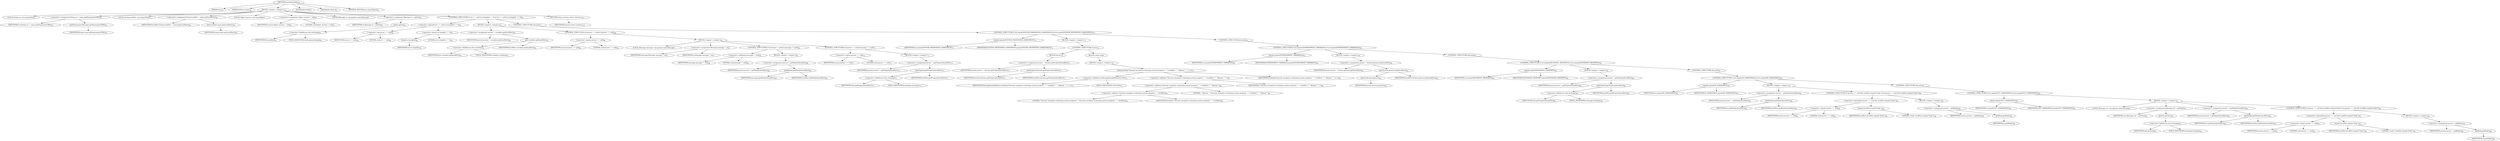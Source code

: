 digraph "resolveVariable" {  
"50" [label = <(METHOD,resolveVariable)<SUB>58</SUB>> ]
"51" [label = <(PARAM,this)<SUB>58</SUB>> ]
"52" [label = <(PARAM,QName name)<SUB>58</SUB>> ]
"53" [label = <(BLOCK,&lt;empty&gt;,&lt;empty&gt;)<SUB>58</SUB>> ]
"54" [label = <(LOCAL,String uri: java.lang.String)> ]
"55" [label = <(&lt;operator&gt;.assignment,String uri = name.getNamespaceURI())<SUB>59</SUB>> ]
"56" [label = <(IDENTIFIER,uri,String uri = name.getNamespaceURI())<SUB>59</SUB>> ]
"57" [label = <(getNamespaceURI,name.getNamespaceURI())<SUB>59</SUB>> ]
"58" [label = <(IDENTIFIER,name,name.getNamespaceURI())<SUB>59</SUB>> ]
"59" [label = <(LOCAL,String localPart: java.lang.String)> ]
"60" [label = <(&lt;operator&gt;.assignment,String localPart = name.getLocalPart())<SUB>60</SUB>> ]
"61" [label = <(IDENTIFIER,localPart,String localPart = name.getLocalPart())<SUB>60</SUB>> ]
"62" [label = <(getLocalPart,name.getLocalPart())<SUB>60</SUB>> ]
"63" [label = <(IDENTIFIER,name,name.getLocalPart())<SUB>60</SUB>> ]
"64" [label = <(LOCAL,Object answer: java.lang.Object)> ]
"65" [label = <(&lt;operator&gt;.assignment,Object answer = null)<SUB>61</SUB>> ]
"66" [label = <(IDENTIFIER,answer,Object answer = null)<SUB>61</SUB>> ]
"67" [label = <(LITERAL,null,Object answer = null)<SUB>61</SUB>> ]
"68" [label = <(LOCAL,Message in: org.apache.camel.Message)> ]
"69" [label = <(&lt;operator&gt;.assignment,Message in = getIn())<SUB>63</SUB>> ]
"70" [label = <(IDENTIFIER,in,Message in = getIn())<SUB>63</SUB>> ]
"71" [label = <(getIn,getIn())<SUB>63</SUB>> ]
"72" [label = <(&lt;operator&gt;.fieldAccess,this.exchange)<SUB>63</SUB>> ]
"73" [label = <(IDENTIFIER,this,getIn())<SUB>63</SUB>> ]
"74" [label = <(FIELD_IDENTIFIER,exchange,exchange)<SUB>63</SUB>> ]
"75" [label = <(CONTROL_STRUCTURE,if (uri == null || uri.length() == 0),if (uri == null || uri.length() == 0))<SUB>64</SUB>> ]
"76" [label = <(&lt;operator&gt;.logicalOr,uri == null || uri.length() == 0)<SUB>64</SUB>> ]
"77" [label = <(&lt;operator&gt;.equals,uri == null)<SUB>64</SUB>> ]
"78" [label = <(IDENTIFIER,uri,uri == null)<SUB>64</SUB>> ]
"79" [label = <(LITERAL,null,uri == null)<SUB>64</SUB>> ]
"80" [label = <(&lt;operator&gt;.equals,uri.length() == 0)<SUB>64</SUB>> ]
"81" [label = <(length,uri.length())<SUB>64</SUB>> ]
"82" [label = <(IDENTIFIER,uri,uri.length())<SUB>64</SUB>> ]
"83" [label = <(LITERAL,0,uri.length() == 0)<SUB>64</SUB>> ]
"84" [label = <(BLOCK,&lt;empty&gt;,&lt;empty&gt;)<SUB>64</SUB>> ]
"85" [label = <(&lt;operator&gt;.assignment,answer = variables.get(localPart))<SUB>65</SUB>> ]
"86" [label = <(IDENTIFIER,answer,answer = variables.get(localPart))<SUB>65</SUB>> ]
"87" [label = <(get,variables.get(localPart))<SUB>65</SUB>> ]
"88" [label = <(&lt;operator&gt;.fieldAccess,this.variables)<SUB>65</SUB>> ]
"89" [label = <(IDENTIFIER,this,variables.get(localPart))<SUB>65</SUB>> ]
"90" [label = <(FIELD_IDENTIFIER,variables,variables)<SUB>65</SUB>> ]
"91" [label = <(IDENTIFIER,localPart,variables.get(localPart))<SUB>65</SUB>> ]
"92" [label = <(CONTROL_STRUCTURE,if (answer == null),if (answer == null))<SUB>66</SUB>> ]
"93" [label = <(&lt;operator&gt;.equals,answer == null)<SUB>66</SUB>> ]
"94" [label = <(IDENTIFIER,answer,answer == null)<SUB>66</SUB>> ]
"95" [label = <(LITERAL,null,answer == null)<SUB>66</SUB>> ]
"96" [label = <(BLOCK,&lt;empty&gt;,&lt;empty&gt;)<SUB>66</SUB>> ]
"97" [label = <(LOCAL,Message message: org.apache.camel.Message)> ]
"98" [label = <(&lt;operator&gt;.assignment,Message message = in)<SUB>67</SUB>> ]
"99" [label = <(IDENTIFIER,message,Message message = in)<SUB>67</SUB>> ]
"100" [label = <(IDENTIFIER,in,Message message = in)<SUB>67</SUB>> ]
"101" [label = <(CONTROL_STRUCTURE,if (message != null),if (message != null))<SUB>68</SUB>> ]
"102" [label = <(&lt;operator&gt;.notEquals,message != null)<SUB>68</SUB>> ]
"103" [label = <(IDENTIFIER,message,message != null)<SUB>68</SUB>> ]
"104" [label = <(LITERAL,null,message != null)<SUB>68</SUB>> ]
"105" [label = <(BLOCK,&lt;empty&gt;,&lt;empty&gt;)<SUB>68</SUB>> ]
"106" [label = <(&lt;operator&gt;.assignment,answer = getHeader(localPart))<SUB>69</SUB>> ]
"107" [label = <(IDENTIFIER,answer,answer = getHeader(localPart))<SUB>69</SUB>> ]
"108" [label = <(getHeader,getHeader(localPart))<SUB>69</SUB>> ]
"109" [label = <(IDENTIFIER,message,getHeader(localPart))<SUB>69</SUB>> ]
"110" [label = <(IDENTIFIER,localPart,getHeader(localPart))<SUB>69</SUB>> ]
"111" [label = <(CONTROL_STRUCTURE,if (answer == null),if (answer == null))<SUB>71</SUB>> ]
"112" [label = <(&lt;operator&gt;.equals,answer == null)<SUB>71</SUB>> ]
"113" [label = <(IDENTIFIER,answer,answer == null)<SUB>71</SUB>> ]
"114" [label = <(LITERAL,null,answer == null)<SUB>71</SUB>> ]
"115" [label = <(BLOCK,&lt;empty&gt;,&lt;empty&gt;)<SUB>71</SUB>> ]
"116" [label = <(&lt;operator&gt;.assignment,answer = getProperty(localPart))<SUB>72</SUB>> ]
"117" [label = <(IDENTIFIER,answer,answer = getProperty(localPart))<SUB>72</SUB>> ]
"118" [label = <(getProperty,getProperty(localPart))<SUB>72</SUB>> ]
"119" [label = <(&lt;operator&gt;.fieldAccess,this.exchange)<SUB>72</SUB>> ]
"120" [label = <(IDENTIFIER,this,getProperty(localPart))<SUB>72</SUB>> ]
"121" [label = <(FIELD_IDENTIFIER,exchange,exchange)<SUB>72</SUB>> ]
"122" [label = <(IDENTIFIER,localPart,getProperty(localPart))<SUB>72</SUB>> ]
"123" [label = <(CONTROL_STRUCTURE,else,else)<SUB>75</SUB>> ]
"124" [label = <(CONTROL_STRUCTURE,if (uri.equals(SYSTEM_PROPERTIES_NAMESPACE)),if (uri.equals(SYSTEM_PROPERTIES_NAMESPACE)))<SUB>75</SUB>> ]
"125" [label = <(equals,equals(SYSTEM_PROPERTIES_NAMESPACE))<SUB>75</SUB>> ]
"126" [label = <(IDENTIFIER,uri,equals(SYSTEM_PROPERTIES_NAMESPACE))<SUB>75</SUB>> ]
"127" [label = <(IDENTIFIER,SYSTEM_PROPERTIES_NAMESPACE,equals(SYSTEM_PROPERTIES_NAMESPACE))<SUB>75</SUB>> ]
"128" [label = <(BLOCK,&lt;empty&gt;,&lt;empty&gt;)<SUB>75</SUB>> ]
"129" [label = <(CONTROL_STRUCTURE,try,try)<SUB>76</SUB>> ]
"130" [label = <(BLOCK,try,try)<SUB>76</SUB>> ]
"131" [label = <(&lt;operator&gt;.assignment,answer = System.getProperty(localPart))<SUB>77</SUB>> ]
"132" [label = <(IDENTIFIER,answer,answer = System.getProperty(localPart))<SUB>77</SUB>> ]
"133" [label = <(getProperty,System.getProperty(localPart))<SUB>77</SUB>> ]
"134" [label = <(IDENTIFIER,System,System.getProperty(localPart))<SUB>77</SUB>> ]
"135" [label = <(IDENTIFIER,localPart,System.getProperty(localPart))<SUB>77</SUB>> ]
"136" [label = <(BLOCK,catch,catch)> ]
"137" [label = <(BLOCK,&lt;empty&gt;,&lt;empty&gt;)<SUB>78</SUB>> ]
"138" [label = <(debug,debug(&quot;Security exception evaluating system property: &quot; + localPart + &quot;. Reason: &quot; + e, e))<SUB>79</SUB>> ]
"139" [label = <(&lt;operator&gt;.fieldAccess,MessageVariableResolver.LOG)<SUB>79</SUB>> ]
"140" [label = <(IDENTIFIER,MessageVariableResolver,debug(&quot;Security exception evaluating system property: &quot; + localPart + &quot;. Reason: &quot; + e, e))<SUB>79</SUB>> ]
"141" [label = <(FIELD_IDENTIFIER,LOG,LOG)<SUB>79</SUB>> ]
"142" [label = <(&lt;operator&gt;.addition,&quot;Security exception evaluating system property: &quot; + localPart + &quot;. Reason: &quot; + e)<SUB>80</SUB>> ]
"143" [label = <(&lt;operator&gt;.addition,&quot;Security exception evaluating system property: &quot; + localPart + &quot;. Reason: &quot;)<SUB>80</SUB>> ]
"144" [label = <(&lt;operator&gt;.addition,&quot;Security exception evaluating system property: &quot; + localPart)<SUB>80</SUB>> ]
"145" [label = <(LITERAL,&quot;Security exception evaluating system property: &quot;,&quot;Security exception evaluating system property: &quot; + localPart)<SUB>80</SUB>> ]
"146" [label = <(IDENTIFIER,localPart,&quot;Security exception evaluating system property: &quot; + localPart)<SUB>80</SUB>> ]
"147" [label = <(LITERAL,&quot;. Reason: &quot;,&quot;Security exception evaluating system property: &quot; + localPart + &quot;. Reason: &quot;)<SUB>80</SUB>> ]
"148" [label = <(IDENTIFIER,e,&quot;Security exception evaluating system property: &quot; + localPart + &quot;. Reason: &quot; + e)<SUB>80</SUB>> ]
"149" [label = <(IDENTIFIER,e,debug(&quot;Security exception evaluating system property: &quot; + localPart + &quot;. Reason: &quot; + e, e))<SUB>81</SUB>> ]
"150" [label = <(CONTROL_STRUCTURE,else,else)<SUB>83</SUB>> ]
"151" [label = <(CONTROL_STRUCTURE,if (uri.equals(ENVIRONMENT_VARIABLES)),if (uri.equals(ENVIRONMENT_VARIABLES)))<SUB>83</SUB>> ]
"152" [label = <(equals,equals(ENVIRONMENT_VARIABLES))<SUB>83</SUB>> ]
"153" [label = <(IDENTIFIER,uri,equals(ENVIRONMENT_VARIABLES))<SUB>83</SUB>> ]
"154" [label = <(IDENTIFIER,ENVIRONMENT_VARIABLES,equals(ENVIRONMENT_VARIABLES))<SUB>83</SUB>> ]
"155" [label = <(BLOCK,&lt;empty&gt;,&lt;empty&gt;)<SUB>83</SUB>> ]
"156" [label = <(&lt;operator&gt;.assignment,answer = System.getenv().get(localPart))<SUB>84</SUB>> ]
"157" [label = <(IDENTIFIER,answer,answer = System.getenv().get(localPart))<SUB>84</SUB>> ]
"158" [label = <(get,System.getenv().get(localPart))<SUB>84</SUB>> ]
"159" [label = <(getenv,System.getenv())<SUB>84</SUB>> ]
"160" [label = <(IDENTIFIER,System,System.getenv())<SUB>84</SUB>> ]
"161" [label = <(IDENTIFIER,localPart,System.getenv().get(localPart))<SUB>84</SUB>> ]
"162" [label = <(CONTROL_STRUCTURE,else,else)<SUB>85</SUB>> ]
"163" [label = <(CONTROL_STRUCTURE,if (uri.equals(EXCHANGE_PROPERTY)),if (uri.equals(EXCHANGE_PROPERTY)))<SUB>85</SUB>> ]
"164" [label = <(equals,equals(EXCHANGE_PROPERTY))<SUB>85</SUB>> ]
"165" [label = <(IDENTIFIER,uri,equals(EXCHANGE_PROPERTY))<SUB>85</SUB>> ]
"166" [label = <(IDENTIFIER,EXCHANGE_PROPERTY,equals(EXCHANGE_PROPERTY))<SUB>85</SUB>> ]
"167" [label = <(BLOCK,&lt;empty&gt;,&lt;empty&gt;)<SUB>85</SUB>> ]
"168" [label = <(&lt;operator&gt;.assignment,answer = getProperty(localPart))<SUB>86</SUB>> ]
"169" [label = <(IDENTIFIER,answer,answer = getProperty(localPart))<SUB>86</SUB>> ]
"170" [label = <(getProperty,getProperty(localPart))<SUB>86</SUB>> ]
"171" [label = <(&lt;operator&gt;.fieldAccess,this.exchange)<SUB>86</SUB>> ]
"172" [label = <(IDENTIFIER,this,getProperty(localPart))<SUB>86</SUB>> ]
"173" [label = <(FIELD_IDENTIFIER,exchange,exchange)<SUB>86</SUB>> ]
"174" [label = <(IDENTIFIER,localPart,getProperty(localPart))<SUB>86</SUB>> ]
"175" [label = <(CONTROL_STRUCTURE,else,else)<SUB>87</SUB>> ]
"176" [label = <(CONTROL_STRUCTURE,if (uri.equals(IN_NAMESPACE)),if (uri.equals(IN_NAMESPACE)))<SUB>87</SUB>> ]
"177" [label = <(equals,equals(IN_NAMESPACE))<SUB>87</SUB>> ]
"178" [label = <(IDENTIFIER,uri,equals(IN_NAMESPACE))<SUB>87</SUB>> ]
"179" [label = <(IDENTIFIER,IN_NAMESPACE,equals(IN_NAMESPACE))<SUB>87</SUB>> ]
"180" [label = <(BLOCK,&lt;empty&gt;,&lt;empty&gt;)<SUB>87</SUB>> ]
"181" [label = <(&lt;operator&gt;.assignment,answer = getHeader(localPart))<SUB>88</SUB>> ]
"182" [label = <(IDENTIFIER,answer,answer = getHeader(localPart))<SUB>88</SUB>> ]
"183" [label = <(getHeader,getHeader(localPart))<SUB>88</SUB>> ]
"184" [label = <(IDENTIFIER,in,getHeader(localPart))<SUB>88</SUB>> ]
"185" [label = <(IDENTIFIER,localPart,getHeader(localPart))<SUB>88</SUB>> ]
"186" [label = <(CONTROL_STRUCTURE,if (answer == null &amp;&amp; localPart.equals(&quot;body&quot;)),if (answer == null &amp;&amp; localPart.equals(&quot;body&quot;)))<SUB>89</SUB>> ]
"187" [label = <(&lt;operator&gt;.logicalAnd,answer == null &amp;&amp; localPart.equals(&quot;body&quot;))<SUB>89</SUB>> ]
"188" [label = <(&lt;operator&gt;.equals,answer == null)<SUB>89</SUB>> ]
"189" [label = <(IDENTIFIER,answer,answer == null)<SUB>89</SUB>> ]
"190" [label = <(LITERAL,null,answer == null)<SUB>89</SUB>> ]
"191" [label = <(equals,localPart.equals(&quot;body&quot;))<SUB>89</SUB>> ]
"192" [label = <(IDENTIFIER,localPart,localPart.equals(&quot;body&quot;))<SUB>89</SUB>> ]
"193" [label = <(LITERAL,&quot;body&quot;,localPart.equals(&quot;body&quot;))<SUB>89</SUB>> ]
"194" [label = <(BLOCK,&lt;empty&gt;,&lt;empty&gt;)<SUB>89</SUB>> ]
"195" [label = <(&lt;operator&gt;.assignment,answer = getBody())<SUB>90</SUB>> ]
"196" [label = <(IDENTIFIER,answer,answer = getBody())<SUB>90</SUB>> ]
"197" [label = <(getBody,getBody())<SUB>90</SUB>> ]
"198" [label = <(IDENTIFIER,in,getBody())<SUB>90</SUB>> ]
"199" [label = <(CONTROL_STRUCTURE,else,else)<SUB>92</SUB>> ]
"200" [label = <(CONTROL_STRUCTURE,if (uri.equals(OUT_NAMESPACE)),if (uri.equals(OUT_NAMESPACE)))<SUB>92</SUB>> ]
"201" [label = <(equals,equals(OUT_NAMESPACE))<SUB>92</SUB>> ]
"202" [label = <(IDENTIFIER,uri,equals(OUT_NAMESPACE))<SUB>92</SUB>> ]
"203" [label = <(IDENTIFIER,OUT_NAMESPACE,equals(OUT_NAMESPACE))<SUB>92</SUB>> ]
"204" [label = <(BLOCK,&lt;empty&gt;,&lt;empty&gt;)<SUB>92</SUB>> ]
"205" [label = <(LOCAL,Message out: org.apache.camel.Message)> ]
"206" [label = <(&lt;operator&gt;.assignment,Message out = getOut())<SUB>93</SUB>> ]
"207" [label = <(IDENTIFIER,out,Message out = getOut())<SUB>93</SUB>> ]
"208" [label = <(getOut,getOut())<SUB>93</SUB>> ]
"209" [label = <(&lt;operator&gt;.fieldAccess,this.exchange)<SUB>93</SUB>> ]
"210" [label = <(IDENTIFIER,this,getOut())<SUB>93</SUB>> ]
"211" [label = <(FIELD_IDENTIFIER,exchange,exchange)<SUB>93</SUB>> ]
"212" [label = <(&lt;operator&gt;.assignment,answer = getHeader(localPart))<SUB>94</SUB>> ]
"213" [label = <(IDENTIFIER,answer,answer = getHeader(localPart))<SUB>94</SUB>> ]
"214" [label = <(getHeader,getHeader(localPart))<SUB>94</SUB>> ]
"215" [label = <(IDENTIFIER,out,getHeader(localPart))<SUB>94</SUB>> ]
"216" [label = <(IDENTIFIER,localPart,getHeader(localPart))<SUB>94</SUB>> ]
"217" [label = <(CONTROL_STRUCTURE,if (answer == null &amp;&amp; localPart.equals(&quot;body&quot;)),if (answer == null &amp;&amp; localPart.equals(&quot;body&quot;)))<SUB>95</SUB>> ]
"218" [label = <(&lt;operator&gt;.logicalAnd,answer == null &amp;&amp; localPart.equals(&quot;body&quot;))<SUB>95</SUB>> ]
"219" [label = <(&lt;operator&gt;.equals,answer == null)<SUB>95</SUB>> ]
"220" [label = <(IDENTIFIER,answer,answer == null)<SUB>95</SUB>> ]
"221" [label = <(LITERAL,null,answer == null)<SUB>95</SUB>> ]
"222" [label = <(equals,localPart.equals(&quot;body&quot;))<SUB>95</SUB>> ]
"223" [label = <(IDENTIFIER,localPart,localPart.equals(&quot;body&quot;))<SUB>95</SUB>> ]
"224" [label = <(LITERAL,&quot;body&quot;,localPart.equals(&quot;body&quot;))<SUB>95</SUB>> ]
"225" [label = <(BLOCK,&lt;empty&gt;,&lt;empty&gt;)<SUB>95</SUB>> ]
"226" [label = <(&lt;operator&gt;.assignment,answer = getBody())<SUB>96</SUB>> ]
"227" [label = <(IDENTIFIER,answer,answer = getBody())<SUB>96</SUB>> ]
"228" [label = <(getBody,getBody())<SUB>96</SUB>> ]
"229" [label = <(IDENTIFIER,out,getBody())<SUB>96</SUB>> ]
"230" [label = <(RETURN,return answer;,return answer;)<SUB>101</SUB>> ]
"231" [label = <(IDENTIFIER,answer,return answer;)<SUB>101</SUB>> ]
"232" [label = <(MODIFIER,PUBLIC)> ]
"233" [label = <(MODIFIER,VIRTUAL)> ]
"234" [label = <(METHOD_RETURN,java.lang.Object)<SUB>58</SUB>> ]
  "50" -> "51" 
  "50" -> "52" 
  "50" -> "53" 
  "50" -> "232" 
  "50" -> "233" 
  "50" -> "234" 
  "53" -> "54" 
  "53" -> "55" 
  "53" -> "59" 
  "53" -> "60" 
  "53" -> "64" 
  "53" -> "65" 
  "53" -> "68" 
  "53" -> "69" 
  "53" -> "75" 
  "53" -> "230" 
  "55" -> "56" 
  "55" -> "57" 
  "57" -> "58" 
  "60" -> "61" 
  "60" -> "62" 
  "62" -> "63" 
  "65" -> "66" 
  "65" -> "67" 
  "69" -> "70" 
  "69" -> "71" 
  "71" -> "72" 
  "72" -> "73" 
  "72" -> "74" 
  "75" -> "76" 
  "75" -> "84" 
  "75" -> "123" 
  "76" -> "77" 
  "76" -> "80" 
  "77" -> "78" 
  "77" -> "79" 
  "80" -> "81" 
  "80" -> "83" 
  "81" -> "82" 
  "84" -> "85" 
  "84" -> "92" 
  "85" -> "86" 
  "85" -> "87" 
  "87" -> "88" 
  "87" -> "91" 
  "88" -> "89" 
  "88" -> "90" 
  "92" -> "93" 
  "92" -> "96" 
  "93" -> "94" 
  "93" -> "95" 
  "96" -> "97" 
  "96" -> "98" 
  "96" -> "101" 
  "96" -> "111" 
  "98" -> "99" 
  "98" -> "100" 
  "101" -> "102" 
  "101" -> "105" 
  "102" -> "103" 
  "102" -> "104" 
  "105" -> "106" 
  "106" -> "107" 
  "106" -> "108" 
  "108" -> "109" 
  "108" -> "110" 
  "111" -> "112" 
  "111" -> "115" 
  "112" -> "113" 
  "112" -> "114" 
  "115" -> "116" 
  "116" -> "117" 
  "116" -> "118" 
  "118" -> "119" 
  "118" -> "122" 
  "119" -> "120" 
  "119" -> "121" 
  "123" -> "124" 
  "124" -> "125" 
  "124" -> "128" 
  "124" -> "150" 
  "125" -> "126" 
  "125" -> "127" 
  "128" -> "129" 
  "129" -> "130" 
  "129" -> "136" 
  "130" -> "131" 
  "131" -> "132" 
  "131" -> "133" 
  "133" -> "134" 
  "133" -> "135" 
  "136" -> "137" 
  "137" -> "138" 
  "138" -> "139" 
  "138" -> "142" 
  "138" -> "149" 
  "139" -> "140" 
  "139" -> "141" 
  "142" -> "143" 
  "142" -> "148" 
  "143" -> "144" 
  "143" -> "147" 
  "144" -> "145" 
  "144" -> "146" 
  "150" -> "151" 
  "151" -> "152" 
  "151" -> "155" 
  "151" -> "162" 
  "152" -> "153" 
  "152" -> "154" 
  "155" -> "156" 
  "156" -> "157" 
  "156" -> "158" 
  "158" -> "159" 
  "158" -> "161" 
  "159" -> "160" 
  "162" -> "163" 
  "163" -> "164" 
  "163" -> "167" 
  "163" -> "175" 
  "164" -> "165" 
  "164" -> "166" 
  "167" -> "168" 
  "168" -> "169" 
  "168" -> "170" 
  "170" -> "171" 
  "170" -> "174" 
  "171" -> "172" 
  "171" -> "173" 
  "175" -> "176" 
  "176" -> "177" 
  "176" -> "180" 
  "176" -> "199" 
  "177" -> "178" 
  "177" -> "179" 
  "180" -> "181" 
  "180" -> "186" 
  "181" -> "182" 
  "181" -> "183" 
  "183" -> "184" 
  "183" -> "185" 
  "186" -> "187" 
  "186" -> "194" 
  "187" -> "188" 
  "187" -> "191" 
  "188" -> "189" 
  "188" -> "190" 
  "191" -> "192" 
  "191" -> "193" 
  "194" -> "195" 
  "195" -> "196" 
  "195" -> "197" 
  "197" -> "198" 
  "199" -> "200" 
  "200" -> "201" 
  "200" -> "204" 
  "201" -> "202" 
  "201" -> "203" 
  "204" -> "205" 
  "204" -> "206" 
  "204" -> "212" 
  "204" -> "217" 
  "206" -> "207" 
  "206" -> "208" 
  "208" -> "209" 
  "209" -> "210" 
  "209" -> "211" 
  "212" -> "213" 
  "212" -> "214" 
  "214" -> "215" 
  "214" -> "216" 
  "217" -> "218" 
  "217" -> "225" 
  "218" -> "219" 
  "218" -> "222" 
  "219" -> "220" 
  "219" -> "221" 
  "222" -> "223" 
  "222" -> "224" 
  "225" -> "226" 
  "226" -> "227" 
  "226" -> "228" 
  "228" -> "229" 
  "230" -> "231" 
}
